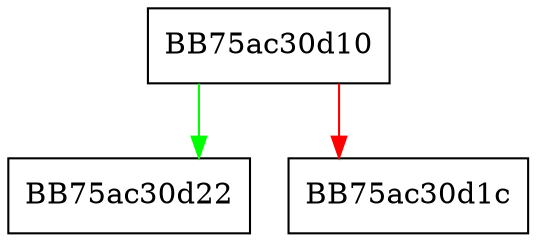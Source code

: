 digraph OpenViewForWrite {
  node [shape="box"];
  graph [splines=ortho];
  BB75ac30d10 -> BB75ac30d22 [color="green"];
  BB75ac30d10 -> BB75ac30d1c [color="red"];
}
